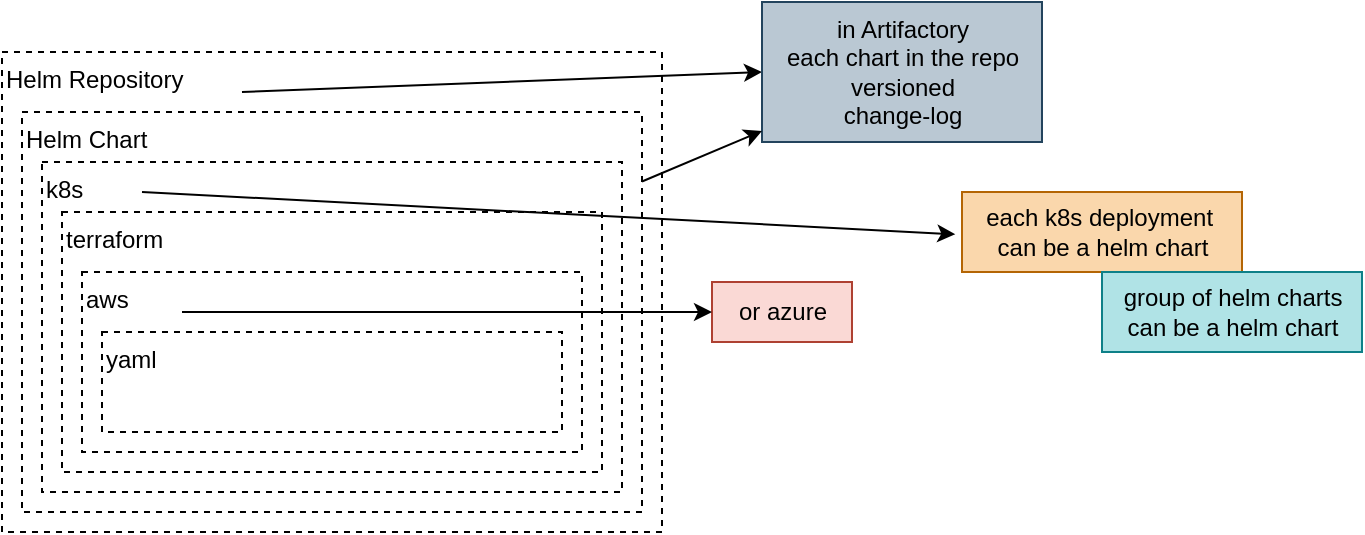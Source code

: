 <mxfile version="20.5.0" type="github">
  <diagram id="KgwjyjGq81Pzgmuk_xyq" name="Page-1">
    <mxGraphModel dx="742" dy="422" grid="1" gridSize="10" guides="1" tooltips="1" connect="1" arrows="1" fold="1" page="1" pageScale="1" pageWidth="850" pageHeight="1100" math="0" shadow="0">
      <root>
        <mxCell id="0" />
        <mxCell id="1" parent="0" />
        <mxCell id="fm-Vil1wIKmxEvW3gIhS-1" value="&lt;span style=&quot;&quot;&gt;Helm Repository&lt;/span&gt;" style="rounded=0;whiteSpace=wrap;html=1;fillColor=none;dashed=1;verticalAlign=top;align=left;" vertex="1" parent="1">
          <mxGeometry x="50" y="100" width="330" height="240" as="geometry" />
        </mxCell>
        <mxCell id="fm-Vil1wIKmxEvW3gIhS-3" value="Helm Chart" style="whiteSpace=wrap;html=1;dashed=1;textDirection=ltr;verticalAlign=top;align=left;fillColor=none;gradientColor=default;strokeColor=default;sketch=0;" vertex="1" parent="1">
          <mxGeometry x="60" y="130" width="310" height="200" as="geometry" />
        </mxCell>
        <mxCell id="fm-Vil1wIKmxEvW3gIhS-4" value="k8s" style="whiteSpace=wrap;html=1;dashed=1;textDirection=ltr;verticalAlign=top;align=left;fillColor=none;gradientColor=default;strokeColor=default;sketch=0;" vertex="1" parent="1">
          <mxGeometry x="70" y="155" width="290" height="165" as="geometry" />
        </mxCell>
        <mxCell id="fm-Vil1wIKmxEvW3gIhS-5" value="terraform" style="whiteSpace=wrap;html=1;dashed=1;textDirection=ltr;verticalAlign=top;align=left;fillColor=none;gradientColor=default;strokeColor=default;sketch=0;" vertex="1" parent="1">
          <mxGeometry x="80" y="180" width="270" height="130" as="geometry" />
        </mxCell>
        <mxCell id="fm-Vil1wIKmxEvW3gIhS-6" value="aws" style="whiteSpace=wrap;html=1;dashed=1;textDirection=ltr;verticalAlign=top;align=left;fillColor=none;gradientColor=default;strokeColor=default;sketch=0;" vertex="1" parent="1">
          <mxGeometry x="90" y="210" width="250" height="90" as="geometry" />
        </mxCell>
        <mxCell id="fm-Vil1wIKmxEvW3gIhS-7" value="yaml" style="whiteSpace=wrap;html=1;dashed=1;textDirection=ltr;verticalAlign=top;align=left;fillColor=none;gradientColor=default;strokeColor=default;sketch=0;" vertex="1" parent="1">
          <mxGeometry x="100" y="240" width="230" height="50" as="geometry" />
        </mxCell>
        <mxCell id="fm-Vil1wIKmxEvW3gIhS-10" value="" style="endArrow=classic;html=1;rounded=0;" edge="1" parent="1">
          <mxGeometry width="50" height="50" relative="1" as="geometry">
            <mxPoint x="170" y="120" as="sourcePoint" />
            <mxPoint x="430" y="110" as="targetPoint" />
          </mxGeometry>
        </mxCell>
        <mxCell id="fm-Vil1wIKmxEvW3gIhS-11" value="in Artifactory&lt;br&gt;each chart in the repo&lt;br&gt;versioned&lt;br&gt;change-log" style="text;html=1;align=center;verticalAlign=middle;resizable=0;points=[];autosize=1;strokeColor=#23445d;fillColor=#bac8d3;" vertex="1" parent="1">
          <mxGeometry x="430" y="75" width="140" height="70" as="geometry" />
        </mxCell>
        <mxCell id="fm-Vil1wIKmxEvW3gIhS-12" value="" style="endArrow=classic;html=1;rounded=0;" edge="1" parent="1" source="fm-Vil1wIKmxEvW3gIhS-3" target="fm-Vil1wIKmxEvW3gIhS-11">
          <mxGeometry width="50" height="50" relative="1" as="geometry">
            <mxPoint x="130" y="170" as="sourcePoint" />
            <mxPoint x="180" y="120" as="targetPoint" />
          </mxGeometry>
        </mxCell>
        <mxCell id="fm-Vil1wIKmxEvW3gIhS-13" value="or azure" style="text;html=1;align=center;verticalAlign=middle;resizable=0;points=[];autosize=1;strokeColor=#ae4132;fillColor=#fad9d5;" vertex="1" parent="1">
          <mxGeometry x="405" y="215" width="70" height="30" as="geometry" />
        </mxCell>
        <mxCell id="fm-Vil1wIKmxEvW3gIhS-14" value="" style="endArrow=classic;html=1;rounded=0;" edge="1" parent="1" target="fm-Vil1wIKmxEvW3gIhS-13">
          <mxGeometry width="50" height="50" relative="1" as="geometry">
            <mxPoint x="140" y="230" as="sourcePoint" />
            <mxPoint x="190" y="180" as="targetPoint" />
          </mxGeometry>
        </mxCell>
        <mxCell id="fm-Vil1wIKmxEvW3gIhS-15" value="each k8s deployment&amp;nbsp;&lt;br&gt;can be a helm chart" style="text;html=1;align=center;verticalAlign=middle;resizable=0;points=[];autosize=1;strokeColor=#b46504;fillColor=#fad7ac;" vertex="1" parent="1">
          <mxGeometry x="530" y="170" width="140" height="40" as="geometry" />
        </mxCell>
        <mxCell id="fm-Vil1wIKmxEvW3gIhS-16" value="group of helm charts&lt;br&gt;can be a helm chart" style="text;html=1;align=center;verticalAlign=middle;resizable=0;points=[];autosize=1;strokeColor=#0e8088;fillColor=#b0e3e6;" vertex="1" parent="1">
          <mxGeometry x="600" y="210" width="130" height="40" as="geometry" />
        </mxCell>
        <mxCell id="fm-Vil1wIKmxEvW3gIhS-18" value="" style="endArrow=classic;html=1;rounded=0;entryX=-0.024;entryY=0.529;entryDx=0;entryDy=0;entryPerimeter=0;" edge="1" parent="1" target="fm-Vil1wIKmxEvW3gIhS-15">
          <mxGeometry width="50" height="50" relative="1" as="geometry">
            <mxPoint x="120" y="170" as="sourcePoint" />
            <mxPoint x="170" y="120" as="targetPoint" />
          </mxGeometry>
        </mxCell>
      </root>
    </mxGraphModel>
  </diagram>
</mxfile>
